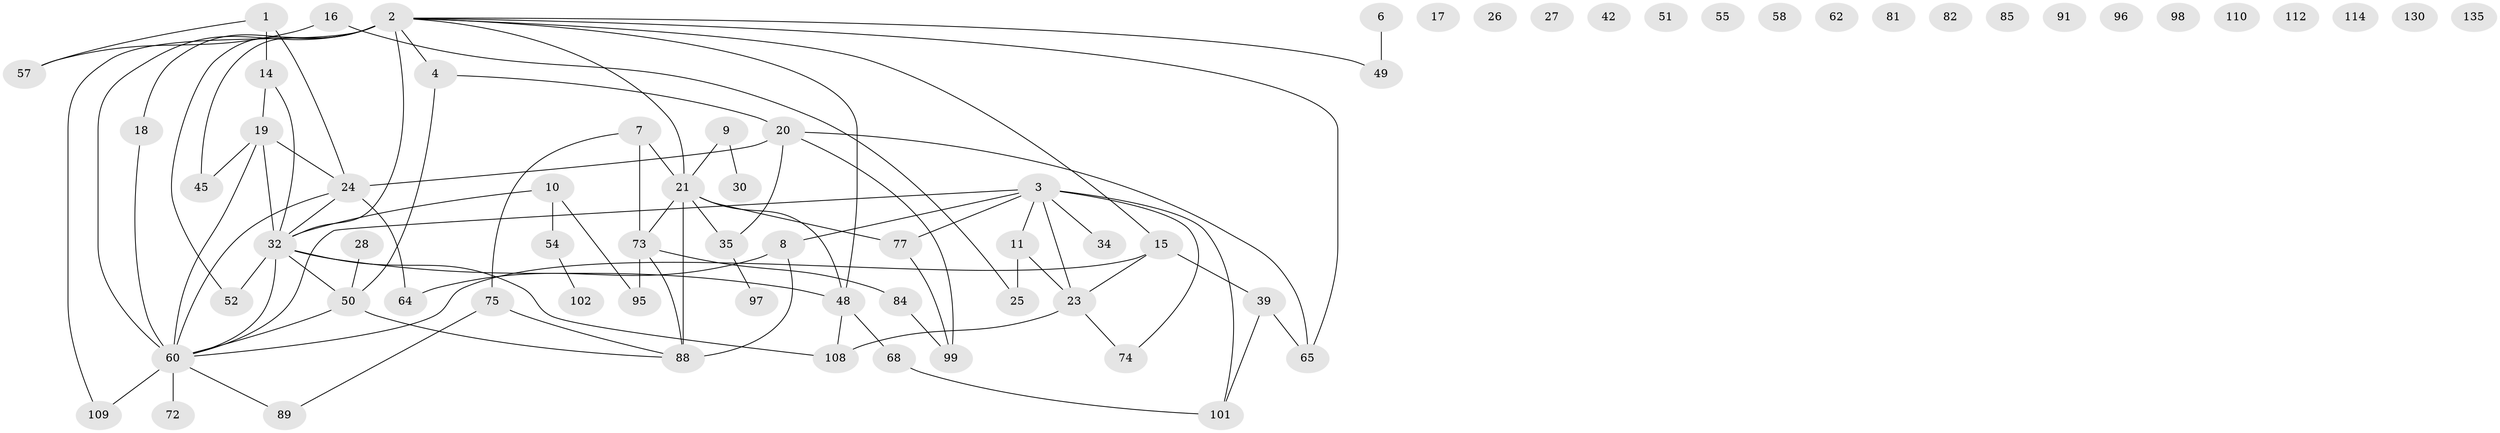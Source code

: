 // original degree distribution, {1: 0.18309859154929578, 6: 0.028169014084507043, 5: 0.04929577464788732, 3: 0.2535211267605634, 2: 0.2535211267605634, 4: 0.1056338028169014, 0: 0.11971830985915492, 9: 0.007042253521126761}
// Generated by graph-tools (version 1.1) at 2025/13/03/09/25 04:13:04]
// undirected, 71 vertices, 89 edges
graph export_dot {
graph [start="1"]
  node [color=gray90,style=filled];
  1 [super="+76"];
  2 [super="+56+13+5+36"];
  3 [super="+67+44+103"];
  4 [super="+79"];
  6;
  7 [super="+46"];
  8 [super="+122+33"];
  9 [super="+12+111"];
  10 [super="+31"];
  11 [super="+128+104"];
  14 [super="+119"];
  15 [super="+22"];
  16;
  17 [super="+90"];
  18;
  19 [super="+59"];
  20 [super="+124+140"];
  21 [super="+40+47+94"];
  23 [super="+133+69"];
  24;
  25 [super="+61+131"];
  26;
  27;
  28 [super="+66"];
  30;
  32 [super="+93+86"];
  34;
  35 [super="+43"];
  39 [super="+100"];
  42;
  45;
  48 [super="+87"];
  49 [super="+63"];
  50 [super="+116"];
  51;
  52 [super="+53"];
  54 [super="+127"];
  55;
  57 [super="+71"];
  58;
  60 [super="+70+83"];
  62;
  64 [super="+123"];
  65;
  68 [super="+78"];
  72;
  73 [super="+118"];
  74;
  75 [super="+80+107"];
  77 [super="+141"];
  81 [super="+92"];
  82;
  84;
  85;
  88;
  89 [super="+142+125"];
  91;
  95 [super="+106"];
  96;
  97;
  98;
  99;
  101;
  102;
  108 [super="+121"];
  109;
  110;
  112;
  114;
  130;
  135;
  1 -- 24;
  1 -- 14;
  1 -- 57;
  2 -- 15;
  2 -- 60 [weight=3];
  2 -- 32 [weight=2];
  2 -- 48;
  2 -- 52;
  2 -- 18;
  2 -- 4;
  2 -- 45;
  2 -- 65;
  2 -- 109;
  2 -- 49;
  2 -- 21;
  3 -- 74;
  3 -- 101;
  3 -- 11;
  3 -- 34;
  3 -- 77;
  3 -- 23;
  3 -- 8;
  3 -- 60;
  4 -- 50;
  4 -- 20;
  6 -- 49;
  7 -- 73;
  7 -- 21;
  7 -- 75;
  8 -- 64;
  8 -- 88;
  9 -- 21;
  9 -- 30;
  10 -- 54;
  10 -- 95;
  10 -- 32;
  11 -- 25 [weight=2];
  11 -- 23;
  14 -- 19;
  14 -- 32;
  15 -- 39;
  15 -- 23;
  15 -- 60;
  16 -- 57;
  16 -- 25;
  18 -- 60;
  19 -- 24;
  19 -- 45;
  19 -- 60;
  19 -- 32;
  20 -- 99;
  20 -- 24;
  20 -- 65;
  20 -- 35;
  21 -- 48;
  21 -- 35;
  21 -- 88;
  21 -- 77;
  21 -- 73;
  23 -- 108;
  23 -- 74;
  24 -- 64;
  24 -- 60;
  24 -- 32;
  28 -- 50;
  32 -- 50;
  32 -- 108;
  32 -- 48;
  32 -- 52;
  32 -- 60;
  35 -- 97;
  39 -- 101;
  39 -- 65;
  48 -- 108;
  48 -- 68;
  50 -- 88;
  50 -- 60;
  54 -- 102;
  60 -- 72;
  60 -- 109;
  60 -- 89;
  68 -- 101;
  73 -- 95 [weight=2];
  73 -- 84;
  73 -- 88;
  75 -- 88;
  75 -- 89;
  77 -- 99;
  84 -- 99;
}
